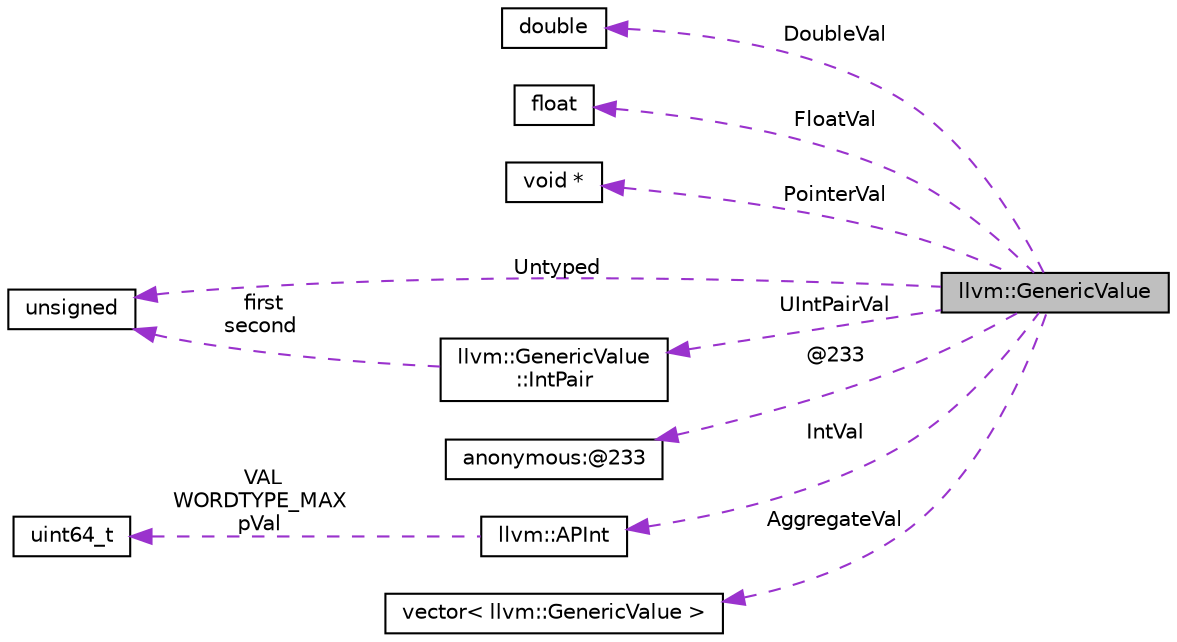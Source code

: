 digraph "llvm::GenericValue"
{
 // LATEX_PDF_SIZE
  bgcolor="transparent";
  edge [fontname="Helvetica",fontsize="10",labelfontname="Helvetica",labelfontsize="10"];
  node [fontname="Helvetica",fontsize="10",shape="box"];
  rankdir="LR";
  Node1 [label="llvm::GenericValue",height=0.2,width=0.4,color="black", fillcolor="grey75", style="filled", fontcolor="black",tooltip=" "];
  Node2 -> Node1 [dir="back",color="darkorchid3",fontsize="10",style="dashed",label=" DoubleVal" ,fontname="Helvetica"];
  Node2 [label="double",height=0.2,width=0.4,color="black",tooltip=" "];
  Node3 -> Node1 [dir="back",color="darkorchid3",fontsize="10",style="dashed",label=" FloatVal" ,fontname="Helvetica"];
  Node3 [label="float",height=0.2,width=0.4,color="black",tooltip=" "];
  Node4 -> Node1 [dir="back",color="darkorchid3",fontsize="10",style="dashed",label=" PointerVal" ,fontname="Helvetica"];
  Node4 [label="void *",height=0.2,width=0.4,color="black",tooltip=" "];
  Node5 -> Node1 [dir="back",color="darkorchid3",fontsize="10",style="dashed",label=" UIntPairVal" ,fontname="Helvetica"];
  Node5 [label="llvm::GenericValue\l::IntPair",height=0.2,width=0.4,color="black",URL="$structllvm_1_1GenericValue_1_1IntPair.html",tooltip=" "];
  Node6 -> Node5 [dir="back",color="darkorchid3",fontsize="10",style="dashed",label=" first\nsecond" ,fontname="Helvetica"];
  Node6 [label="unsigned",height=0.2,width=0.4,color="black",URL="$classunsigned.html",tooltip=" "];
  Node6 -> Node1 [dir="back",color="darkorchid3",fontsize="10",style="dashed",label=" Untyped" ,fontname="Helvetica"];
  Node7 -> Node1 [dir="back",color="darkorchid3",fontsize="10",style="dashed",label=" @233" ,fontname="Helvetica"];
  Node7 [label="anonymous:@233",height=0.2,width=0.4,color="black",tooltip=" "];
  Node8 -> Node1 [dir="back",color="darkorchid3",fontsize="10",style="dashed",label=" IntVal" ,fontname="Helvetica"];
  Node8 [label="llvm::APInt",height=0.2,width=0.4,color="black",URL="$classllvm_1_1APInt.html",tooltip="Class for arbitrary precision integers."];
  Node9 -> Node8 [dir="back",color="darkorchid3",fontsize="10",style="dashed",label=" VAL\nWORDTYPE_MAX\npVal" ,fontname="Helvetica"];
  Node9 [label="uint64_t",height=0.2,width=0.4,color="black",tooltip=" "];
  Node10 -> Node1 [dir="back",color="darkorchid3",fontsize="10",style="dashed",label=" AggregateVal" ,fontname="Helvetica"];
  Node10 [label="vector\< llvm::GenericValue \>",height=0.2,width=0.4,color="black",tooltip=" "];
}
